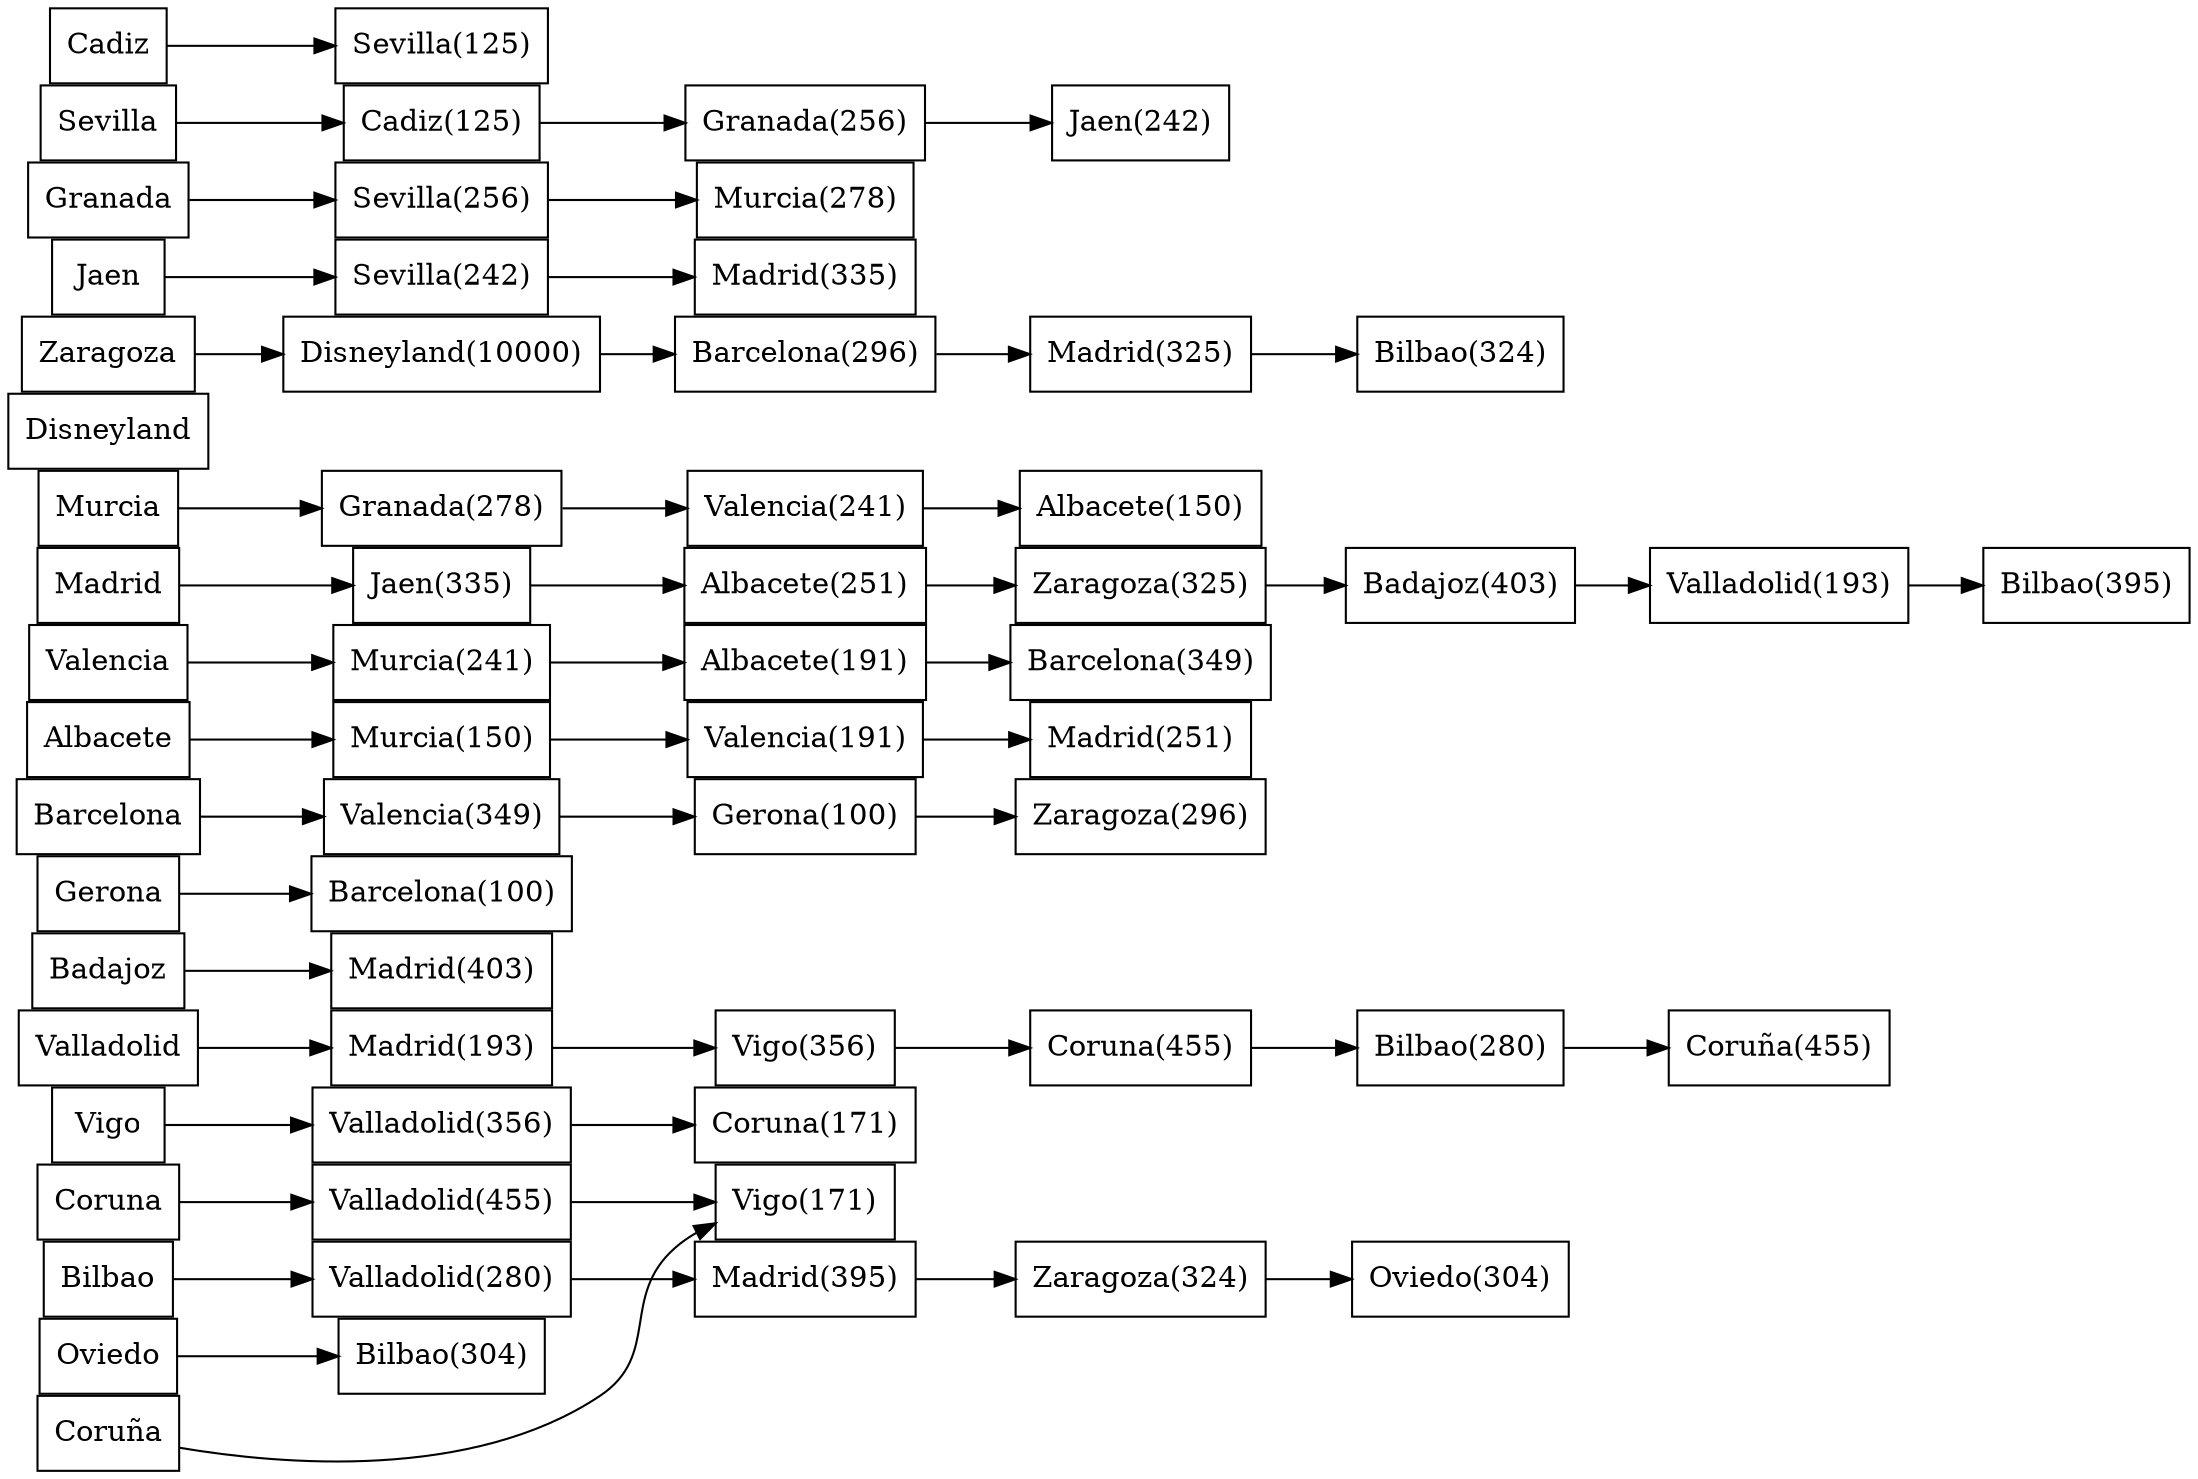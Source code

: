 digraph D {
rankdir=LR
node[shape=rectangle]
nodesep=0;

"Cadiz"->"Sevilla(125)";
"Cadiz"->"Sevilla"[style=invis];"Sevilla"->"Cadiz(125)";
"Cadiz(125)"->"Granada(256)";
"Granada(256)"->"Jaen(242)";
"Sevilla"->"Granada"[style=invis];"Granada"->"Sevilla(256)";
"Sevilla(256)"->"Murcia(278)";
"Granada"->"Jaen"[style=invis];"Jaen"->"Sevilla(242)";
"Sevilla(242)"->"Madrid(335)";
"Jaen"->"Zaragoza"[style=invis];"Zaragoza"->"Disneyland(10000)";
"Disneyland(10000)"->"Barcelona(296)";
"Barcelona(296)"->"Madrid(325)";
"Madrid(325)"->"Bilbao(324)";
"Zaragoza"->"Disneyland"[style=invis];"Disneyland"->"Murcia"[style=invis];"Murcia"->"Granada(278)";
"Granada(278)"->"Valencia(241)";
"Valencia(241)"->"Albacete(150)";
"Murcia"->"Madrid"[style=invis];"Madrid"->"Jaen(335)";
"Jaen(335)"->"Albacete(251)";
"Albacete(251)"->"Zaragoza(325)";
"Zaragoza(325)"->"Badajoz(403)";
"Badajoz(403)"->"Valladolid(193)";
"Valladolid(193)"->"Bilbao(395)";
"Madrid"->"Valencia"[style=invis];"Valencia"->"Murcia(241)";
"Murcia(241)"->"Albacete(191)";
"Albacete(191)"->"Barcelona(349)";
"Valencia"->"Albacete"[style=invis];"Albacete"->"Murcia(150)";
"Murcia(150)"->"Valencia(191)";
"Valencia(191)"->"Madrid(251)";
"Albacete"->"Barcelona"[style=invis];"Barcelona"->"Valencia(349)";
"Valencia(349)"->"Gerona(100)";
"Gerona(100)"->"Zaragoza(296)";
"Barcelona"->"Gerona"[style=invis];"Gerona"->"Barcelona(100)";
"Gerona"->"Badajoz"[style=invis];"Badajoz"->"Madrid(403)";
"Badajoz"->"Valladolid"[style=invis];"Valladolid"->"Madrid(193)";
"Madrid(193)"->"Vigo(356)";
"Vigo(356)"->"Coruna(455)";
"Coruna(455)"->"Bilbao(280)";
"Bilbao(280)"->"Coruña(455)";
"Valladolid"->"Vigo"[style=invis];"Vigo"->"Valladolid(356)";
"Valladolid(356)"->"Coruna(171)";
"Vigo"->"Coruna"[style=invis];"Coruna"->"Valladolid(455)";
"Valladolid(455)"->"Vigo(171)";
"Coruna"->"Bilbao"[style=invis];"Bilbao"->"Valladolid(280)";
"Valladolid(280)"->"Madrid(395)";
"Madrid(395)"->"Zaragoza(324)";
"Zaragoza(324)"->"Oviedo(304)";
"Bilbao"->"Oviedo"[style=invis];"Oviedo"->"Bilbao(304)";
"Oviedo"->"Coruña"[style=invis];"Coruña"->"Vigo(171)";
{rank=same;"Cadiz";"Sevilla";"Sevilla";"Granada";"Granada";"Jaen";"Jaen";"Zaragoza";"Zaragoza";"Disneyland";"Murcia";"Murcia";"Madrid";"Madrid";"Valencia";"Valencia";"Albacete";"Albacete";"Barcelona";"Barcelona";"Gerona";"Gerona";"Badajoz";"Badajoz";"Valladolid";"Valladolid";"Vigo";"Vigo";"Coruna";"Coruna";"Bilbao";"Bilbao";"Oviedo";"Oviedo";"Coruña";"Coruña";}

}